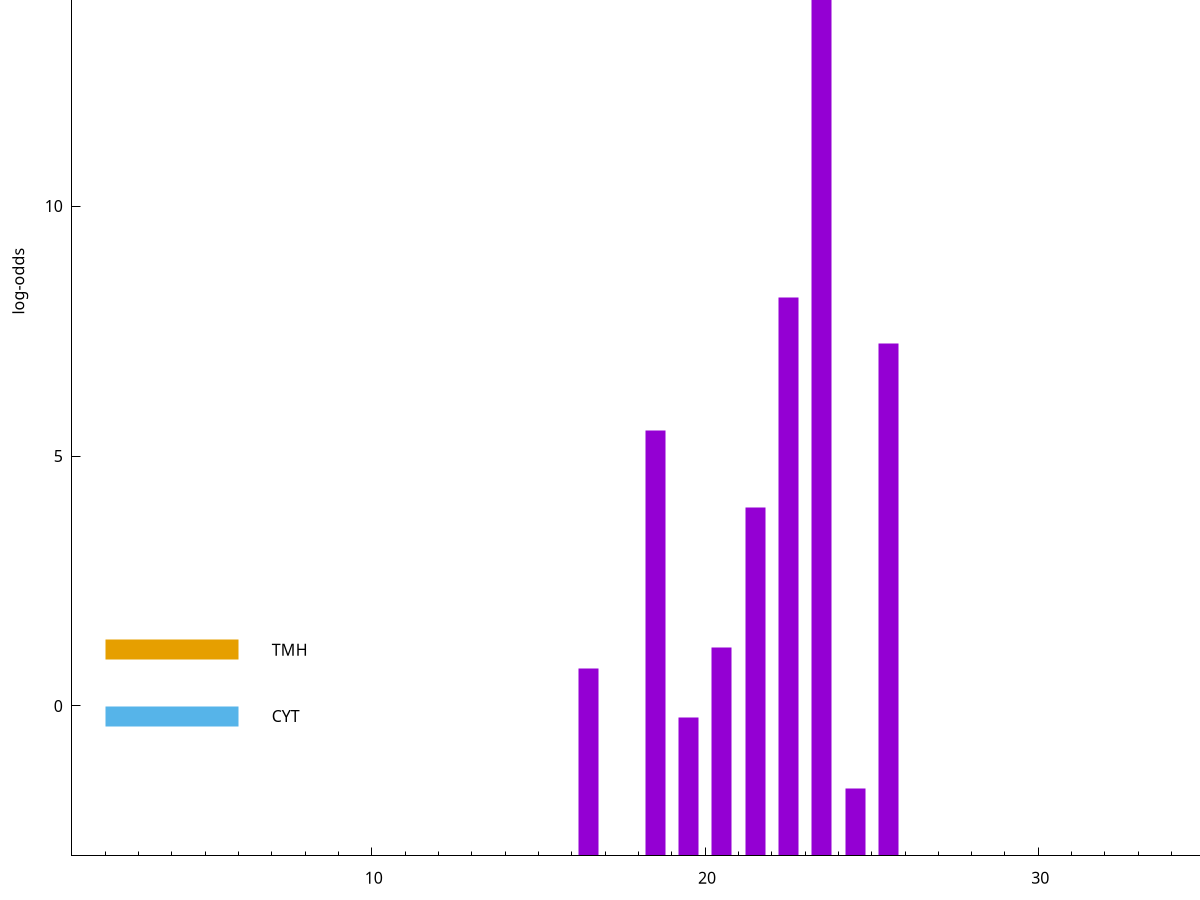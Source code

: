set title "LipoP predictions for SRR4065689.gff"
set size 2., 1.4
set xrange [1:70] 
set mxtics 10
set yrange [-3:20]
set y2range [0:23]
set ylabel "log-odds"
set term postscript eps color solid "Helvetica" 30
set output "SRR4065689.gff49.eps"
set arrow from 2,16.3212 to 6,16.3212 nohead lt 1 lw 20
set label "SpI" at 7,16.3212
set arrow from 2,1.12295 to 6,1.12295 nohead lt 4 lw 20
set label "TMH" at 7,1.12295
set arrow from 2,-0.200913 to 6,-0.200913 nohead lt 3 lw 20
set label "CYT" at 7,-0.200913
set arrow from 2,16.3212 to 6,16.3212 nohead lt 1 lw 20
set label "SpI" at 7,16.3212
# NOTE: The scores below are the log-odds scores with the threshold
# NOTE: subtracted (a hack to make gnuplot make the histogram all
# NOTE: look nice).
plot "-" axes x1y2 title "" with impulses lt 1 lw 20
23.500000 19.312200
22.500000 11.169710
25.500000 10.254040
18.500000 8.503600
21.500000 6.979930
20.500000 4.163750
16.500000 3.755546
19.500000 2.767674
24.500000 1.356890
e
exit
